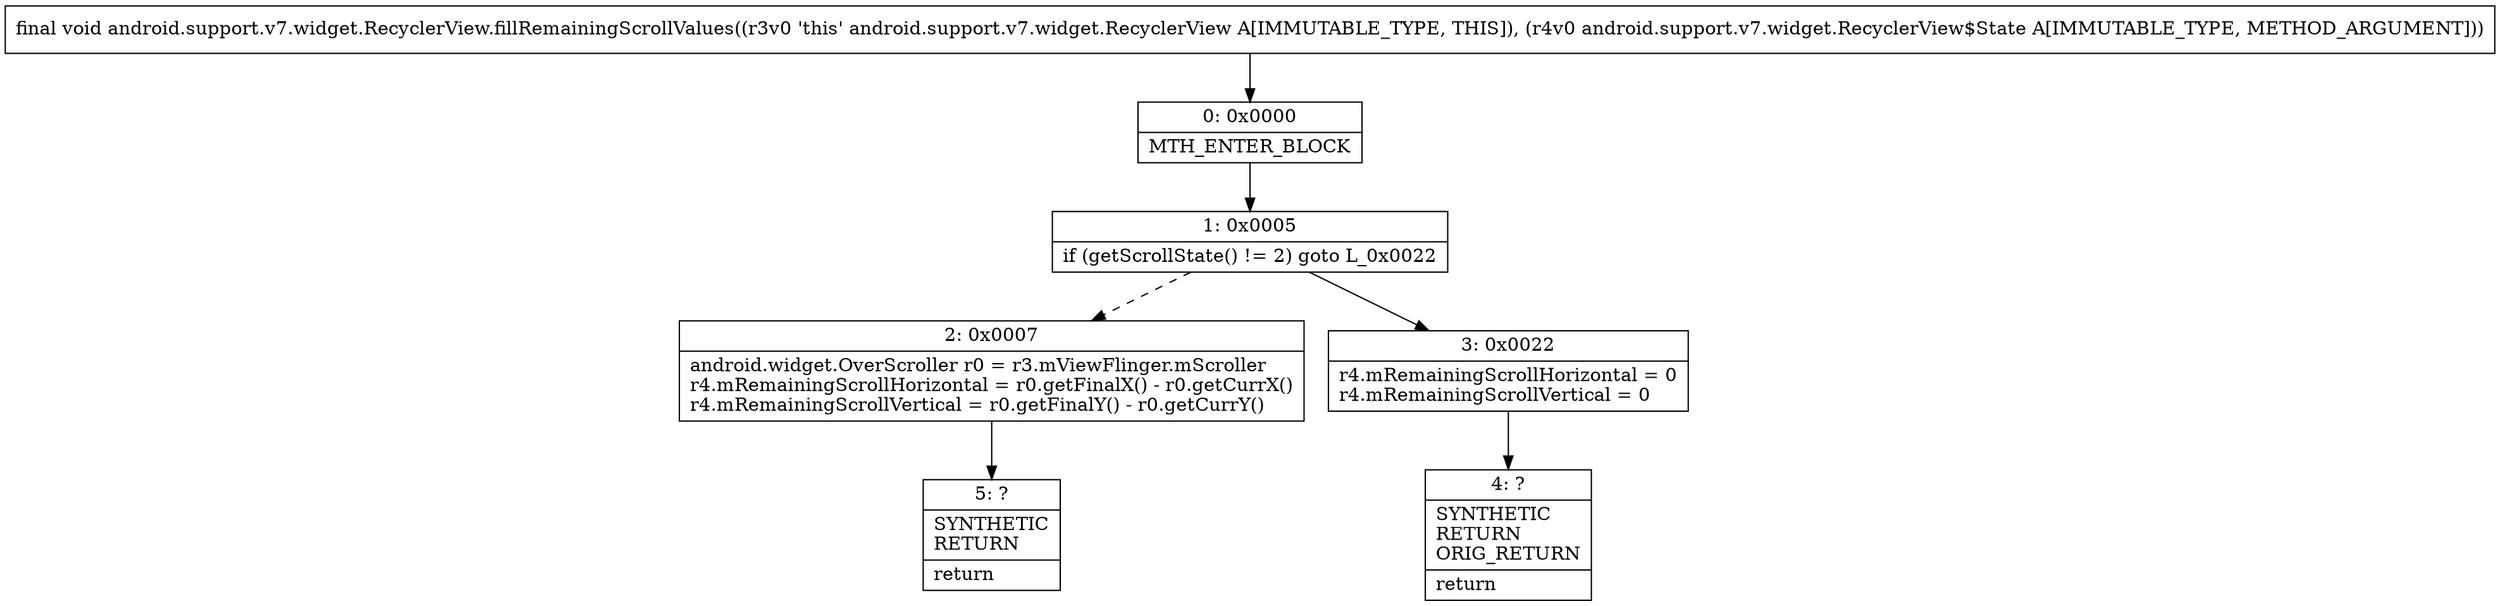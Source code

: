 digraph "CFG forandroid.support.v7.widget.RecyclerView.fillRemainingScrollValues(Landroid\/support\/v7\/widget\/RecyclerView$State;)V" {
Node_0 [shape=record,label="{0\:\ 0x0000|MTH_ENTER_BLOCK\l}"];
Node_1 [shape=record,label="{1\:\ 0x0005|if (getScrollState() != 2) goto L_0x0022\l}"];
Node_2 [shape=record,label="{2\:\ 0x0007|android.widget.OverScroller r0 = r3.mViewFlinger.mScroller\lr4.mRemainingScrollHorizontal = r0.getFinalX() \- r0.getCurrX()\lr4.mRemainingScrollVertical = r0.getFinalY() \- r0.getCurrY()\l}"];
Node_3 [shape=record,label="{3\:\ 0x0022|r4.mRemainingScrollHorizontal = 0\lr4.mRemainingScrollVertical = 0\l}"];
Node_4 [shape=record,label="{4\:\ ?|SYNTHETIC\lRETURN\lORIG_RETURN\l|return\l}"];
Node_5 [shape=record,label="{5\:\ ?|SYNTHETIC\lRETURN\l|return\l}"];
MethodNode[shape=record,label="{final void android.support.v7.widget.RecyclerView.fillRemainingScrollValues((r3v0 'this' android.support.v7.widget.RecyclerView A[IMMUTABLE_TYPE, THIS]), (r4v0 android.support.v7.widget.RecyclerView$State A[IMMUTABLE_TYPE, METHOD_ARGUMENT])) }"];
MethodNode -> Node_0;
Node_0 -> Node_1;
Node_1 -> Node_2[style=dashed];
Node_1 -> Node_3;
Node_2 -> Node_5;
Node_3 -> Node_4;
}

